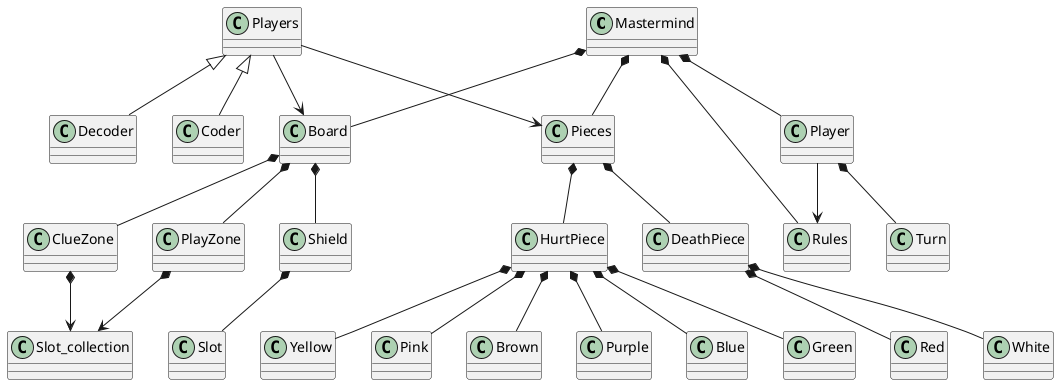 @startuml

class Mastermind
class Board
class Pieces
class Players

Players <|-- Decoder
Players <|-- Coder
Players --> Board
Players --> Pieces

Mastermind *-- Rules
Mastermind *-- Board
Mastermind *-- Pieces
Mastermind *-- Player

Player --> Rules

Board *-- Shield
Board *-- PlayZone
Board *-- ClueZone

Shield *-- Slot

PlayZone *--> Slot_collection
ClueZone *--> Slot_collection

Pieces *-- DeathPiece
Pieces *-- HurtPiece

DeathPiece *-- Red
DeathPiece *-- White

HurtPiece *-- Blue
HurtPiece *-- Green
HurtPiece *-- Yellow
HurtPiece *-- Pink
HurtPiece *-- Brown
HurtPiece *-- Purple

Player *-- Turn

@enduml
